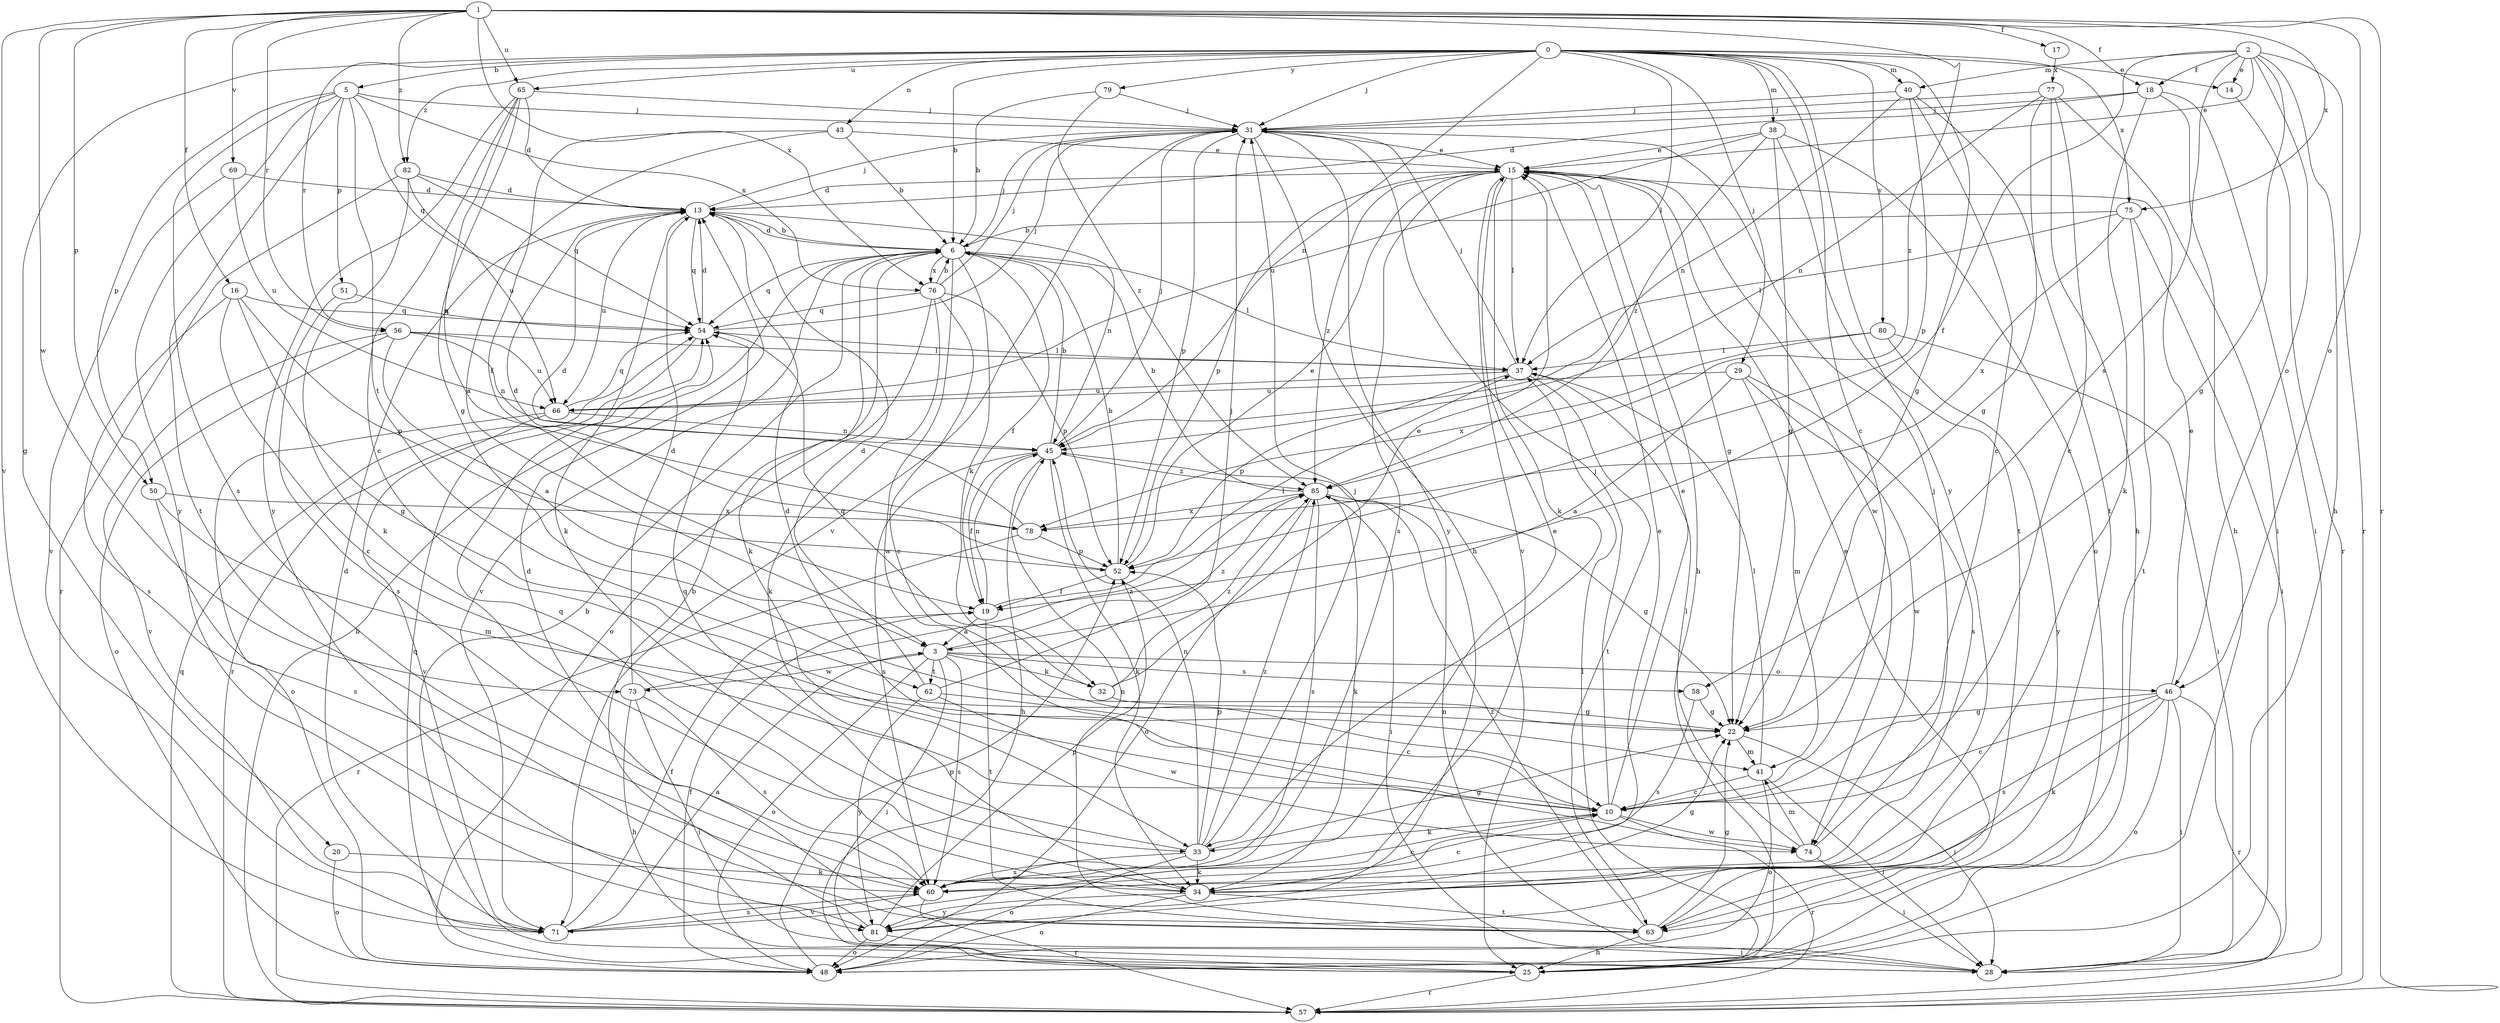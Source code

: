 strict digraph  {
0;
1;
2;
3;
5;
6;
10;
13;
14;
15;
16;
17;
18;
19;
20;
22;
25;
28;
29;
31;
32;
33;
34;
37;
38;
40;
41;
43;
45;
46;
48;
50;
51;
52;
54;
56;
57;
58;
60;
62;
63;
65;
66;
69;
71;
73;
74;
75;
76;
77;
78;
79;
80;
81;
82;
85;
0 -> 5  [label=b];
0 -> 6  [label=b];
0 -> 10  [label=c];
0 -> 14  [label=e];
0 -> 20  [label=g];
0 -> 22  [label=g];
0 -> 29  [label=j];
0 -> 31  [label=j];
0 -> 37  [label=l];
0 -> 38  [label=m];
0 -> 40  [label=m];
0 -> 43  [label=n];
0 -> 45  [label=n];
0 -> 56  [label=r];
0 -> 65  [label=u];
0 -> 75  [label=x];
0 -> 79  [label=y];
0 -> 80  [label=y];
0 -> 81  [label=y];
0 -> 82  [label=z];
1 -> 16  [label=f];
1 -> 17  [label=f];
1 -> 18  [label=f];
1 -> 46  [label=o];
1 -> 50  [label=p];
1 -> 56  [label=r];
1 -> 57  [label=r];
1 -> 65  [label=u];
1 -> 69  [label=v];
1 -> 71  [label=v];
1 -> 73  [label=w];
1 -> 75  [label=x];
1 -> 76  [label=x];
1 -> 82  [label=z];
1 -> 85  [label=z];
2 -> 14  [label=e];
2 -> 15  [label=e];
2 -> 18  [label=f];
2 -> 19  [label=f];
2 -> 22  [label=g];
2 -> 25  [label=h];
2 -> 40  [label=m];
2 -> 46  [label=o];
2 -> 57  [label=r];
2 -> 58  [label=s];
3 -> 28  [label=i];
3 -> 32  [label=k];
3 -> 46  [label=o];
3 -> 48  [label=o];
3 -> 58  [label=s];
3 -> 60  [label=s];
3 -> 62  [label=t];
3 -> 73  [label=w];
3 -> 85  [label=z];
5 -> 31  [label=j];
5 -> 50  [label=p];
5 -> 51  [label=p];
5 -> 54  [label=q];
5 -> 60  [label=s];
5 -> 62  [label=t];
5 -> 63  [label=t];
5 -> 76  [label=x];
5 -> 81  [label=y];
6 -> 13  [label=d];
6 -> 19  [label=f];
6 -> 31  [label=j];
6 -> 32  [label=k];
6 -> 33  [label=k];
6 -> 37  [label=l];
6 -> 54  [label=q];
6 -> 71  [label=v];
6 -> 74  [label=w];
6 -> 76  [label=x];
10 -> 13  [label=d];
10 -> 15  [label=e];
10 -> 31  [label=j];
10 -> 33  [label=k];
10 -> 57  [label=r];
10 -> 74  [label=w];
13 -> 6  [label=b];
13 -> 31  [label=j];
13 -> 33  [label=k];
13 -> 45  [label=n];
13 -> 54  [label=q];
13 -> 66  [label=u];
14 -> 57  [label=r];
15 -> 13  [label=d];
15 -> 22  [label=g];
15 -> 25  [label=h];
15 -> 33  [label=k];
15 -> 37  [label=l];
15 -> 52  [label=p];
15 -> 60  [label=s];
15 -> 71  [label=v];
15 -> 74  [label=w];
15 -> 85  [label=z];
16 -> 10  [label=c];
16 -> 22  [label=g];
16 -> 52  [label=p];
16 -> 54  [label=q];
16 -> 60  [label=s];
17 -> 77  [label=x];
18 -> 13  [label=d];
18 -> 25  [label=h];
18 -> 28  [label=i];
18 -> 31  [label=j];
18 -> 34  [label=k];
19 -> 3  [label=a];
19 -> 37  [label=l];
19 -> 45  [label=n];
19 -> 63  [label=t];
20 -> 34  [label=k];
20 -> 48  [label=o];
22 -> 28  [label=i];
22 -> 41  [label=m];
25 -> 6  [label=b];
25 -> 37  [label=l];
25 -> 54  [label=q];
25 -> 57  [label=r];
28 -> 45  [label=n];
29 -> 3  [label=a];
29 -> 41  [label=m];
29 -> 60  [label=s];
29 -> 66  [label=u];
29 -> 74  [label=w];
31 -> 15  [label=e];
31 -> 25  [label=h];
31 -> 52  [label=p];
31 -> 71  [label=v];
31 -> 81  [label=y];
32 -> 15  [label=e];
32 -> 22  [label=g];
32 -> 54  [label=q];
32 -> 85  [label=z];
33 -> 22  [label=g];
33 -> 31  [label=j];
33 -> 34  [label=k];
33 -> 45  [label=n];
33 -> 48  [label=o];
33 -> 52  [label=p];
33 -> 54  [label=q];
33 -> 60  [label=s];
33 -> 85  [label=z];
34 -> 10  [label=c];
34 -> 15  [label=e];
34 -> 22  [label=g];
34 -> 48  [label=o];
34 -> 54  [label=q];
34 -> 63  [label=t];
34 -> 81  [label=y];
37 -> 31  [label=j];
37 -> 52  [label=p];
37 -> 63  [label=t];
37 -> 66  [label=u];
38 -> 15  [label=e];
38 -> 22  [label=g];
38 -> 48  [label=o];
38 -> 63  [label=t];
38 -> 66  [label=u];
38 -> 85  [label=z];
40 -> 10  [label=c];
40 -> 31  [label=j];
40 -> 45  [label=n];
40 -> 52  [label=p];
40 -> 63  [label=t];
41 -> 10  [label=c];
41 -> 28  [label=i];
41 -> 37  [label=l];
41 -> 48  [label=o];
43 -> 3  [label=a];
43 -> 6  [label=b];
43 -> 15  [label=e];
43 -> 19  [label=f];
45 -> 6  [label=b];
45 -> 19  [label=f];
45 -> 25  [label=h];
45 -> 31  [label=j];
45 -> 34  [label=k];
45 -> 60  [label=s];
45 -> 85  [label=z];
46 -> 10  [label=c];
46 -> 15  [label=e];
46 -> 22  [label=g];
46 -> 28  [label=i];
46 -> 34  [label=k];
46 -> 48  [label=o];
46 -> 57  [label=r];
46 -> 60  [label=s];
48 -> 19  [label=f];
48 -> 52  [label=p];
50 -> 41  [label=m];
50 -> 60  [label=s];
50 -> 78  [label=x];
51 -> 54  [label=q];
51 -> 60  [label=s];
52 -> 6  [label=b];
52 -> 13  [label=d];
52 -> 15  [label=e];
52 -> 19  [label=f];
54 -> 13  [label=d];
54 -> 31  [label=j];
54 -> 37  [label=l];
54 -> 57  [label=r];
56 -> 3  [label=a];
56 -> 37  [label=l];
56 -> 45  [label=n];
56 -> 48  [label=o];
56 -> 66  [label=u];
56 -> 71  [label=v];
57 -> 6  [label=b];
57 -> 54  [label=q];
58 -> 22  [label=g];
58 -> 60  [label=s];
60 -> 10  [label=c];
60 -> 15  [label=e];
60 -> 57  [label=r];
60 -> 71  [label=v];
62 -> 10  [label=c];
62 -> 13  [label=d];
62 -> 31  [label=j];
62 -> 74  [label=w];
62 -> 81  [label=y];
63 -> 13  [label=d];
63 -> 15  [label=e];
63 -> 22  [label=g];
63 -> 25  [label=h];
63 -> 45  [label=n];
63 -> 85  [label=z];
65 -> 10  [label=c];
65 -> 13  [label=d];
65 -> 22  [label=g];
65 -> 31  [label=j];
65 -> 78  [label=x];
65 -> 81  [label=y];
66 -> 45  [label=n];
66 -> 48  [label=o];
66 -> 54  [label=q];
66 -> 71  [label=v];
69 -> 13  [label=d];
69 -> 66  [label=u];
69 -> 71  [label=v];
71 -> 3  [label=a];
71 -> 13  [label=d];
71 -> 19  [label=f];
71 -> 60  [label=s];
73 -> 13  [label=d];
73 -> 25  [label=h];
73 -> 28  [label=i];
73 -> 60  [label=s];
73 -> 85  [label=z];
74 -> 28  [label=i];
74 -> 31  [label=j];
74 -> 37  [label=l];
74 -> 41  [label=m];
75 -> 6  [label=b];
75 -> 28  [label=i];
75 -> 37  [label=l];
75 -> 63  [label=t];
75 -> 78  [label=x];
76 -> 6  [label=b];
76 -> 10  [label=c];
76 -> 31  [label=j];
76 -> 34  [label=k];
76 -> 48  [label=o];
76 -> 52  [label=p];
76 -> 54  [label=q];
77 -> 10  [label=c];
77 -> 22  [label=g];
77 -> 25  [label=h];
77 -> 28  [label=i];
77 -> 31  [label=j];
77 -> 45  [label=n];
78 -> 13  [label=d];
78 -> 52  [label=p];
78 -> 57  [label=r];
79 -> 6  [label=b];
79 -> 31  [label=j];
79 -> 85  [label=z];
80 -> 28  [label=i];
80 -> 37  [label=l];
80 -> 78  [label=x];
80 -> 81  [label=y];
81 -> 6  [label=b];
81 -> 28  [label=i];
81 -> 48  [label=o];
81 -> 52  [label=p];
82 -> 13  [label=d];
82 -> 34  [label=k];
82 -> 54  [label=q];
82 -> 57  [label=r];
82 -> 66  [label=u];
85 -> 6  [label=b];
85 -> 22  [label=g];
85 -> 28  [label=i];
85 -> 34  [label=k];
85 -> 48  [label=o];
85 -> 60  [label=s];
85 -> 78  [label=x];
}
